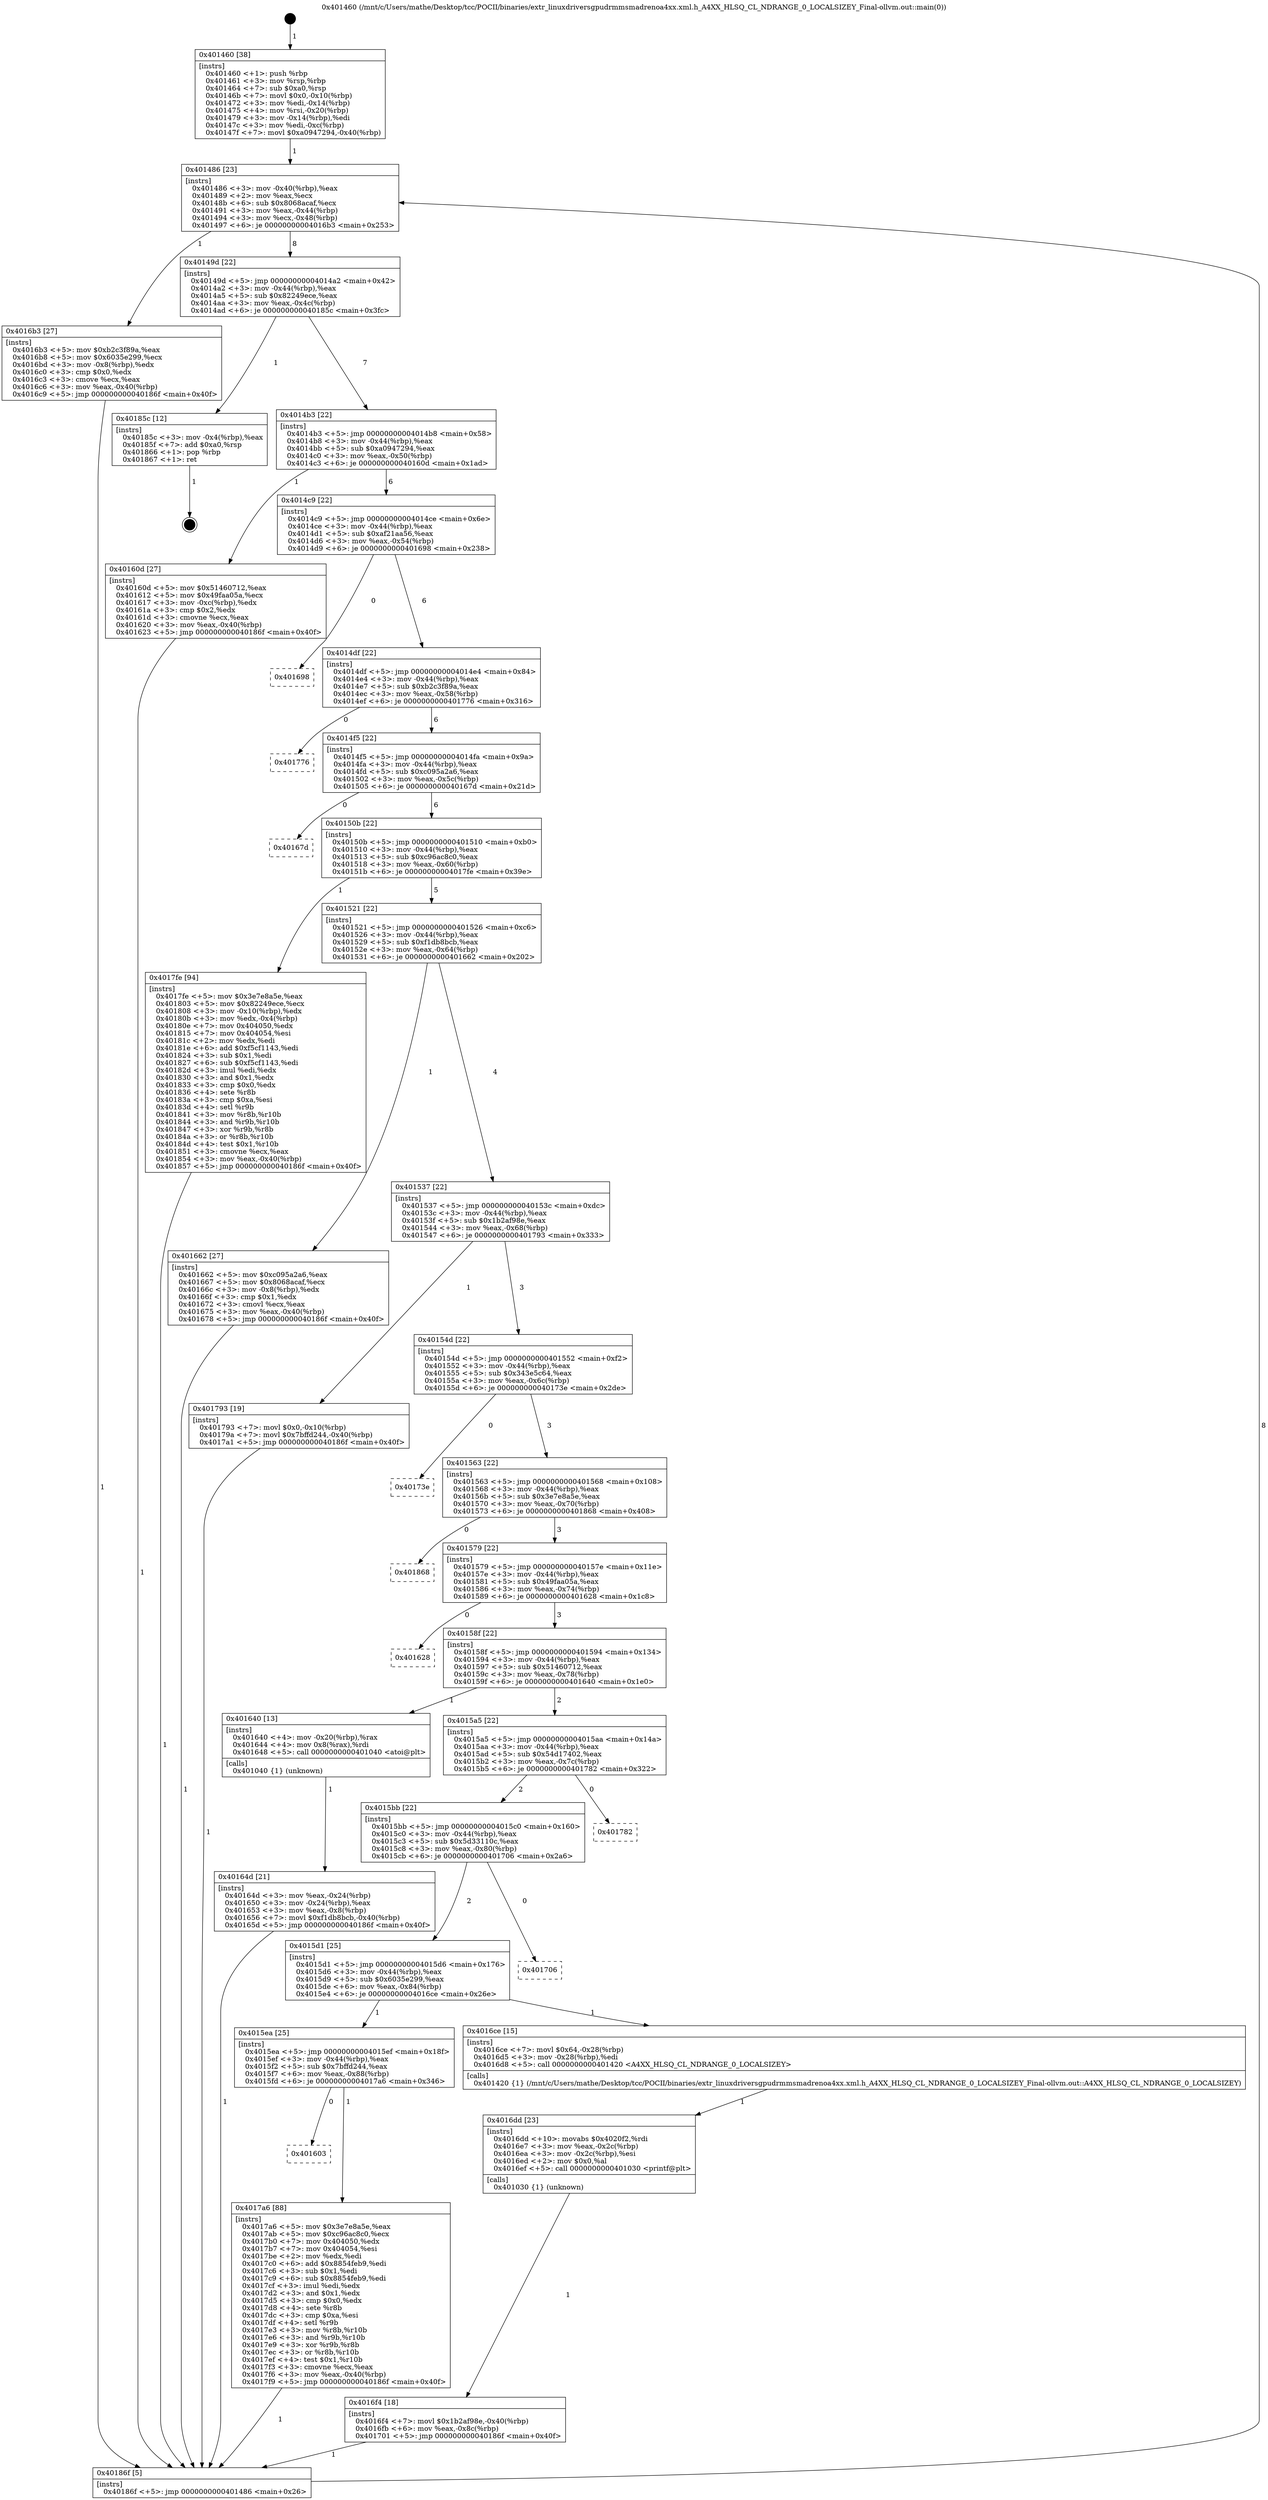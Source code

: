 digraph "0x401460" {
  label = "0x401460 (/mnt/c/Users/mathe/Desktop/tcc/POCII/binaries/extr_linuxdriversgpudrmmsmadrenoa4xx.xml.h_A4XX_HLSQ_CL_NDRANGE_0_LOCALSIZEY_Final-ollvm.out::main(0))"
  labelloc = "t"
  node[shape=record]

  Entry [label="",width=0.3,height=0.3,shape=circle,fillcolor=black,style=filled]
  "0x401486" [label="{
     0x401486 [23]\l
     | [instrs]\l
     &nbsp;&nbsp;0x401486 \<+3\>: mov -0x40(%rbp),%eax\l
     &nbsp;&nbsp;0x401489 \<+2\>: mov %eax,%ecx\l
     &nbsp;&nbsp;0x40148b \<+6\>: sub $0x8068acaf,%ecx\l
     &nbsp;&nbsp;0x401491 \<+3\>: mov %eax,-0x44(%rbp)\l
     &nbsp;&nbsp;0x401494 \<+3\>: mov %ecx,-0x48(%rbp)\l
     &nbsp;&nbsp;0x401497 \<+6\>: je 00000000004016b3 \<main+0x253\>\l
  }"]
  "0x4016b3" [label="{
     0x4016b3 [27]\l
     | [instrs]\l
     &nbsp;&nbsp;0x4016b3 \<+5\>: mov $0xb2c3f89a,%eax\l
     &nbsp;&nbsp;0x4016b8 \<+5\>: mov $0x6035e299,%ecx\l
     &nbsp;&nbsp;0x4016bd \<+3\>: mov -0x8(%rbp),%edx\l
     &nbsp;&nbsp;0x4016c0 \<+3\>: cmp $0x0,%edx\l
     &nbsp;&nbsp;0x4016c3 \<+3\>: cmove %ecx,%eax\l
     &nbsp;&nbsp;0x4016c6 \<+3\>: mov %eax,-0x40(%rbp)\l
     &nbsp;&nbsp;0x4016c9 \<+5\>: jmp 000000000040186f \<main+0x40f\>\l
  }"]
  "0x40149d" [label="{
     0x40149d [22]\l
     | [instrs]\l
     &nbsp;&nbsp;0x40149d \<+5\>: jmp 00000000004014a2 \<main+0x42\>\l
     &nbsp;&nbsp;0x4014a2 \<+3\>: mov -0x44(%rbp),%eax\l
     &nbsp;&nbsp;0x4014a5 \<+5\>: sub $0x82249ece,%eax\l
     &nbsp;&nbsp;0x4014aa \<+3\>: mov %eax,-0x4c(%rbp)\l
     &nbsp;&nbsp;0x4014ad \<+6\>: je 000000000040185c \<main+0x3fc\>\l
  }"]
  Exit [label="",width=0.3,height=0.3,shape=circle,fillcolor=black,style=filled,peripheries=2]
  "0x40185c" [label="{
     0x40185c [12]\l
     | [instrs]\l
     &nbsp;&nbsp;0x40185c \<+3\>: mov -0x4(%rbp),%eax\l
     &nbsp;&nbsp;0x40185f \<+7\>: add $0xa0,%rsp\l
     &nbsp;&nbsp;0x401866 \<+1\>: pop %rbp\l
     &nbsp;&nbsp;0x401867 \<+1\>: ret\l
  }"]
  "0x4014b3" [label="{
     0x4014b3 [22]\l
     | [instrs]\l
     &nbsp;&nbsp;0x4014b3 \<+5\>: jmp 00000000004014b8 \<main+0x58\>\l
     &nbsp;&nbsp;0x4014b8 \<+3\>: mov -0x44(%rbp),%eax\l
     &nbsp;&nbsp;0x4014bb \<+5\>: sub $0xa0947294,%eax\l
     &nbsp;&nbsp;0x4014c0 \<+3\>: mov %eax,-0x50(%rbp)\l
     &nbsp;&nbsp;0x4014c3 \<+6\>: je 000000000040160d \<main+0x1ad\>\l
  }"]
  "0x401603" [label="{
     0x401603\l
  }", style=dashed]
  "0x40160d" [label="{
     0x40160d [27]\l
     | [instrs]\l
     &nbsp;&nbsp;0x40160d \<+5\>: mov $0x51460712,%eax\l
     &nbsp;&nbsp;0x401612 \<+5\>: mov $0x49faa05a,%ecx\l
     &nbsp;&nbsp;0x401617 \<+3\>: mov -0xc(%rbp),%edx\l
     &nbsp;&nbsp;0x40161a \<+3\>: cmp $0x2,%edx\l
     &nbsp;&nbsp;0x40161d \<+3\>: cmovne %ecx,%eax\l
     &nbsp;&nbsp;0x401620 \<+3\>: mov %eax,-0x40(%rbp)\l
     &nbsp;&nbsp;0x401623 \<+5\>: jmp 000000000040186f \<main+0x40f\>\l
  }"]
  "0x4014c9" [label="{
     0x4014c9 [22]\l
     | [instrs]\l
     &nbsp;&nbsp;0x4014c9 \<+5\>: jmp 00000000004014ce \<main+0x6e\>\l
     &nbsp;&nbsp;0x4014ce \<+3\>: mov -0x44(%rbp),%eax\l
     &nbsp;&nbsp;0x4014d1 \<+5\>: sub $0xaf21aa56,%eax\l
     &nbsp;&nbsp;0x4014d6 \<+3\>: mov %eax,-0x54(%rbp)\l
     &nbsp;&nbsp;0x4014d9 \<+6\>: je 0000000000401698 \<main+0x238\>\l
  }"]
  "0x40186f" [label="{
     0x40186f [5]\l
     | [instrs]\l
     &nbsp;&nbsp;0x40186f \<+5\>: jmp 0000000000401486 \<main+0x26\>\l
  }"]
  "0x401460" [label="{
     0x401460 [38]\l
     | [instrs]\l
     &nbsp;&nbsp;0x401460 \<+1\>: push %rbp\l
     &nbsp;&nbsp;0x401461 \<+3\>: mov %rsp,%rbp\l
     &nbsp;&nbsp;0x401464 \<+7\>: sub $0xa0,%rsp\l
     &nbsp;&nbsp;0x40146b \<+7\>: movl $0x0,-0x10(%rbp)\l
     &nbsp;&nbsp;0x401472 \<+3\>: mov %edi,-0x14(%rbp)\l
     &nbsp;&nbsp;0x401475 \<+4\>: mov %rsi,-0x20(%rbp)\l
     &nbsp;&nbsp;0x401479 \<+3\>: mov -0x14(%rbp),%edi\l
     &nbsp;&nbsp;0x40147c \<+3\>: mov %edi,-0xc(%rbp)\l
     &nbsp;&nbsp;0x40147f \<+7\>: movl $0xa0947294,-0x40(%rbp)\l
  }"]
  "0x4017a6" [label="{
     0x4017a6 [88]\l
     | [instrs]\l
     &nbsp;&nbsp;0x4017a6 \<+5\>: mov $0x3e7e8a5e,%eax\l
     &nbsp;&nbsp;0x4017ab \<+5\>: mov $0xc96ac8c0,%ecx\l
     &nbsp;&nbsp;0x4017b0 \<+7\>: mov 0x404050,%edx\l
     &nbsp;&nbsp;0x4017b7 \<+7\>: mov 0x404054,%esi\l
     &nbsp;&nbsp;0x4017be \<+2\>: mov %edx,%edi\l
     &nbsp;&nbsp;0x4017c0 \<+6\>: add $0x8854feb9,%edi\l
     &nbsp;&nbsp;0x4017c6 \<+3\>: sub $0x1,%edi\l
     &nbsp;&nbsp;0x4017c9 \<+6\>: sub $0x8854feb9,%edi\l
     &nbsp;&nbsp;0x4017cf \<+3\>: imul %edi,%edx\l
     &nbsp;&nbsp;0x4017d2 \<+3\>: and $0x1,%edx\l
     &nbsp;&nbsp;0x4017d5 \<+3\>: cmp $0x0,%edx\l
     &nbsp;&nbsp;0x4017d8 \<+4\>: sete %r8b\l
     &nbsp;&nbsp;0x4017dc \<+3\>: cmp $0xa,%esi\l
     &nbsp;&nbsp;0x4017df \<+4\>: setl %r9b\l
     &nbsp;&nbsp;0x4017e3 \<+3\>: mov %r8b,%r10b\l
     &nbsp;&nbsp;0x4017e6 \<+3\>: and %r9b,%r10b\l
     &nbsp;&nbsp;0x4017e9 \<+3\>: xor %r9b,%r8b\l
     &nbsp;&nbsp;0x4017ec \<+3\>: or %r8b,%r10b\l
     &nbsp;&nbsp;0x4017ef \<+4\>: test $0x1,%r10b\l
     &nbsp;&nbsp;0x4017f3 \<+3\>: cmovne %ecx,%eax\l
     &nbsp;&nbsp;0x4017f6 \<+3\>: mov %eax,-0x40(%rbp)\l
     &nbsp;&nbsp;0x4017f9 \<+5\>: jmp 000000000040186f \<main+0x40f\>\l
  }"]
  "0x401698" [label="{
     0x401698\l
  }", style=dashed]
  "0x4014df" [label="{
     0x4014df [22]\l
     | [instrs]\l
     &nbsp;&nbsp;0x4014df \<+5\>: jmp 00000000004014e4 \<main+0x84\>\l
     &nbsp;&nbsp;0x4014e4 \<+3\>: mov -0x44(%rbp),%eax\l
     &nbsp;&nbsp;0x4014e7 \<+5\>: sub $0xb2c3f89a,%eax\l
     &nbsp;&nbsp;0x4014ec \<+3\>: mov %eax,-0x58(%rbp)\l
     &nbsp;&nbsp;0x4014ef \<+6\>: je 0000000000401776 \<main+0x316\>\l
  }"]
  "0x4016f4" [label="{
     0x4016f4 [18]\l
     | [instrs]\l
     &nbsp;&nbsp;0x4016f4 \<+7\>: movl $0x1b2af98e,-0x40(%rbp)\l
     &nbsp;&nbsp;0x4016fb \<+6\>: mov %eax,-0x8c(%rbp)\l
     &nbsp;&nbsp;0x401701 \<+5\>: jmp 000000000040186f \<main+0x40f\>\l
  }"]
  "0x401776" [label="{
     0x401776\l
  }", style=dashed]
  "0x4014f5" [label="{
     0x4014f5 [22]\l
     | [instrs]\l
     &nbsp;&nbsp;0x4014f5 \<+5\>: jmp 00000000004014fa \<main+0x9a\>\l
     &nbsp;&nbsp;0x4014fa \<+3\>: mov -0x44(%rbp),%eax\l
     &nbsp;&nbsp;0x4014fd \<+5\>: sub $0xc095a2a6,%eax\l
     &nbsp;&nbsp;0x401502 \<+3\>: mov %eax,-0x5c(%rbp)\l
     &nbsp;&nbsp;0x401505 \<+6\>: je 000000000040167d \<main+0x21d\>\l
  }"]
  "0x4016dd" [label="{
     0x4016dd [23]\l
     | [instrs]\l
     &nbsp;&nbsp;0x4016dd \<+10\>: movabs $0x4020f2,%rdi\l
     &nbsp;&nbsp;0x4016e7 \<+3\>: mov %eax,-0x2c(%rbp)\l
     &nbsp;&nbsp;0x4016ea \<+3\>: mov -0x2c(%rbp),%esi\l
     &nbsp;&nbsp;0x4016ed \<+2\>: mov $0x0,%al\l
     &nbsp;&nbsp;0x4016ef \<+5\>: call 0000000000401030 \<printf@plt\>\l
     | [calls]\l
     &nbsp;&nbsp;0x401030 \{1\} (unknown)\l
  }"]
  "0x40167d" [label="{
     0x40167d\l
  }", style=dashed]
  "0x40150b" [label="{
     0x40150b [22]\l
     | [instrs]\l
     &nbsp;&nbsp;0x40150b \<+5\>: jmp 0000000000401510 \<main+0xb0\>\l
     &nbsp;&nbsp;0x401510 \<+3\>: mov -0x44(%rbp),%eax\l
     &nbsp;&nbsp;0x401513 \<+5\>: sub $0xc96ac8c0,%eax\l
     &nbsp;&nbsp;0x401518 \<+3\>: mov %eax,-0x60(%rbp)\l
     &nbsp;&nbsp;0x40151b \<+6\>: je 00000000004017fe \<main+0x39e\>\l
  }"]
  "0x4015ea" [label="{
     0x4015ea [25]\l
     | [instrs]\l
     &nbsp;&nbsp;0x4015ea \<+5\>: jmp 00000000004015ef \<main+0x18f\>\l
     &nbsp;&nbsp;0x4015ef \<+3\>: mov -0x44(%rbp),%eax\l
     &nbsp;&nbsp;0x4015f2 \<+5\>: sub $0x7bffd244,%eax\l
     &nbsp;&nbsp;0x4015f7 \<+6\>: mov %eax,-0x88(%rbp)\l
     &nbsp;&nbsp;0x4015fd \<+6\>: je 00000000004017a6 \<main+0x346\>\l
  }"]
  "0x4017fe" [label="{
     0x4017fe [94]\l
     | [instrs]\l
     &nbsp;&nbsp;0x4017fe \<+5\>: mov $0x3e7e8a5e,%eax\l
     &nbsp;&nbsp;0x401803 \<+5\>: mov $0x82249ece,%ecx\l
     &nbsp;&nbsp;0x401808 \<+3\>: mov -0x10(%rbp),%edx\l
     &nbsp;&nbsp;0x40180b \<+3\>: mov %edx,-0x4(%rbp)\l
     &nbsp;&nbsp;0x40180e \<+7\>: mov 0x404050,%edx\l
     &nbsp;&nbsp;0x401815 \<+7\>: mov 0x404054,%esi\l
     &nbsp;&nbsp;0x40181c \<+2\>: mov %edx,%edi\l
     &nbsp;&nbsp;0x40181e \<+6\>: add $0xf5cf1143,%edi\l
     &nbsp;&nbsp;0x401824 \<+3\>: sub $0x1,%edi\l
     &nbsp;&nbsp;0x401827 \<+6\>: sub $0xf5cf1143,%edi\l
     &nbsp;&nbsp;0x40182d \<+3\>: imul %edi,%edx\l
     &nbsp;&nbsp;0x401830 \<+3\>: and $0x1,%edx\l
     &nbsp;&nbsp;0x401833 \<+3\>: cmp $0x0,%edx\l
     &nbsp;&nbsp;0x401836 \<+4\>: sete %r8b\l
     &nbsp;&nbsp;0x40183a \<+3\>: cmp $0xa,%esi\l
     &nbsp;&nbsp;0x40183d \<+4\>: setl %r9b\l
     &nbsp;&nbsp;0x401841 \<+3\>: mov %r8b,%r10b\l
     &nbsp;&nbsp;0x401844 \<+3\>: and %r9b,%r10b\l
     &nbsp;&nbsp;0x401847 \<+3\>: xor %r9b,%r8b\l
     &nbsp;&nbsp;0x40184a \<+3\>: or %r8b,%r10b\l
     &nbsp;&nbsp;0x40184d \<+4\>: test $0x1,%r10b\l
     &nbsp;&nbsp;0x401851 \<+3\>: cmovne %ecx,%eax\l
     &nbsp;&nbsp;0x401854 \<+3\>: mov %eax,-0x40(%rbp)\l
     &nbsp;&nbsp;0x401857 \<+5\>: jmp 000000000040186f \<main+0x40f\>\l
  }"]
  "0x401521" [label="{
     0x401521 [22]\l
     | [instrs]\l
     &nbsp;&nbsp;0x401521 \<+5\>: jmp 0000000000401526 \<main+0xc6\>\l
     &nbsp;&nbsp;0x401526 \<+3\>: mov -0x44(%rbp),%eax\l
     &nbsp;&nbsp;0x401529 \<+5\>: sub $0xf1db8bcb,%eax\l
     &nbsp;&nbsp;0x40152e \<+3\>: mov %eax,-0x64(%rbp)\l
     &nbsp;&nbsp;0x401531 \<+6\>: je 0000000000401662 \<main+0x202\>\l
  }"]
  "0x4016ce" [label="{
     0x4016ce [15]\l
     | [instrs]\l
     &nbsp;&nbsp;0x4016ce \<+7\>: movl $0x64,-0x28(%rbp)\l
     &nbsp;&nbsp;0x4016d5 \<+3\>: mov -0x28(%rbp),%edi\l
     &nbsp;&nbsp;0x4016d8 \<+5\>: call 0000000000401420 \<A4XX_HLSQ_CL_NDRANGE_0_LOCALSIZEY\>\l
     | [calls]\l
     &nbsp;&nbsp;0x401420 \{1\} (/mnt/c/Users/mathe/Desktop/tcc/POCII/binaries/extr_linuxdriversgpudrmmsmadrenoa4xx.xml.h_A4XX_HLSQ_CL_NDRANGE_0_LOCALSIZEY_Final-ollvm.out::A4XX_HLSQ_CL_NDRANGE_0_LOCALSIZEY)\l
  }"]
  "0x401662" [label="{
     0x401662 [27]\l
     | [instrs]\l
     &nbsp;&nbsp;0x401662 \<+5\>: mov $0xc095a2a6,%eax\l
     &nbsp;&nbsp;0x401667 \<+5\>: mov $0x8068acaf,%ecx\l
     &nbsp;&nbsp;0x40166c \<+3\>: mov -0x8(%rbp),%edx\l
     &nbsp;&nbsp;0x40166f \<+3\>: cmp $0x1,%edx\l
     &nbsp;&nbsp;0x401672 \<+3\>: cmovl %ecx,%eax\l
     &nbsp;&nbsp;0x401675 \<+3\>: mov %eax,-0x40(%rbp)\l
     &nbsp;&nbsp;0x401678 \<+5\>: jmp 000000000040186f \<main+0x40f\>\l
  }"]
  "0x401537" [label="{
     0x401537 [22]\l
     | [instrs]\l
     &nbsp;&nbsp;0x401537 \<+5\>: jmp 000000000040153c \<main+0xdc\>\l
     &nbsp;&nbsp;0x40153c \<+3\>: mov -0x44(%rbp),%eax\l
     &nbsp;&nbsp;0x40153f \<+5\>: sub $0x1b2af98e,%eax\l
     &nbsp;&nbsp;0x401544 \<+3\>: mov %eax,-0x68(%rbp)\l
     &nbsp;&nbsp;0x401547 \<+6\>: je 0000000000401793 \<main+0x333\>\l
  }"]
  "0x4015d1" [label="{
     0x4015d1 [25]\l
     | [instrs]\l
     &nbsp;&nbsp;0x4015d1 \<+5\>: jmp 00000000004015d6 \<main+0x176\>\l
     &nbsp;&nbsp;0x4015d6 \<+3\>: mov -0x44(%rbp),%eax\l
     &nbsp;&nbsp;0x4015d9 \<+5\>: sub $0x6035e299,%eax\l
     &nbsp;&nbsp;0x4015de \<+6\>: mov %eax,-0x84(%rbp)\l
     &nbsp;&nbsp;0x4015e4 \<+6\>: je 00000000004016ce \<main+0x26e\>\l
  }"]
  "0x401793" [label="{
     0x401793 [19]\l
     | [instrs]\l
     &nbsp;&nbsp;0x401793 \<+7\>: movl $0x0,-0x10(%rbp)\l
     &nbsp;&nbsp;0x40179a \<+7\>: movl $0x7bffd244,-0x40(%rbp)\l
     &nbsp;&nbsp;0x4017a1 \<+5\>: jmp 000000000040186f \<main+0x40f\>\l
  }"]
  "0x40154d" [label="{
     0x40154d [22]\l
     | [instrs]\l
     &nbsp;&nbsp;0x40154d \<+5\>: jmp 0000000000401552 \<main+0xf2\>\l
     &nbsp;&nbsp;0x401552 \<+3\>: mov -0x44(%rbp),%eax\l
     &nbsp;&nbsp;0x401555 \<+5\>: sub $0x343e5c64,%eax\l
     &nbsp;&nbsp;0x40155a \<+3\>: mov %eax,-0x6c(%rbp)\l
     &nbsp;&nbsp;0x40155d \<+6\>: je 000000000040173e \<main+0x2de\>\l
  }"]
  "0x401706" [label="{
     0x401706\l
  }", style=dashed]
  "0x40173e" [label="{
     0x40173e\l
  }", style=dashed]
  "0x401563" [label="{
     0x401563 [22]\l
     | [instrs]\l
     &nbsp;&nbsp;0x401563 \<+5\>: jmp 0000000000401568 \<main+0x108\>\l
     &nbsp;&nbsp;0x401568 \<+3\>: mov -0x44(%rbp),%eax\l
     &nbsp;&nbsp;0x40156b \<+5\>: sub $0x3e7e8a5e,%eax\l
     &nbsp;&nbsp;0x401570 \<+3\>: mov %eax,-0x70(%rbp)\l
     &nbsp;&nbsp;0x401573 \<+6\>: je 0000000000401868 \<main+0x408\>\l
  }"]
  "0x4015bb" [label="{
     0x4015bb [22]\l
     | [instrs]\l
     &nbsp;&nbsp;0x4015bb \<+5\>: jmp 00000000004015c0 \<main+0x160\>\l
     &nbsp;&nbsp;0x4015c0 \<+3\>: mov -0x44(%rbp),%eax\l
     &nbsp;&nbsp;0x4015c3 \<+5\>: sub $0x5d33110c,%eax\l
     &nbsp;&nbsp;0x4015c8 \<+3\>: mov %eax,-0x80(%rbp)\l
     &nbsp;&nbsp;0x4015cb \<+6\>: je 0000000000401706 \<main+0x2a6\>\l
  }"]
  "0x401868" [label="{
     0x401868\l
  }", style=dashed]
  "0x401579" [label="{
     0x401579 [22]\l
     | [instrs]\l
     &nbsp;&nbsp;0x401579 \<+5\>: jmp 000000000040157e \<main+0x11e\>\l
     &nbsp;&nbsp;0x40157e \<+3\>: mov -0x44(%rbp),%eax\l
     &nbsp;&nbsp;0x401581 \<+5\>: sub $0x49faa05a,%eax\l
     &nbsp;&nbsp;0x401586 \<+3\>: mov %eax,-0x74(%rbp)\l
     &nbsp;&nbsp;0x401589 \<+6\>: je 0000000000401628 \<main+0x1c8\>\l
  }"]
  "0x401782" [label="{
     0x401782\l
  }", style=dashed]
  "0x401628" [label="{
     0x401628\l
  }", style=dashed]
  "0x40158f" [label="{
     0x40158f [22]\l
     | [instrs]\l
     &nbsp;&nbsp;0x40158f \<+5\>: jmp 0000000000401594 \<main+0x134\>\l
     &nbsp;&nbsp;0x401594 \<+3\>: mov -0x44(%rbp),%eax\l
     &nbsp;&nbsp;0x401597 \<+5\>: sub $0x51460712,%eax\l
     &nbsp;&nbsp;0x40159c \<+3\>: mov %eax,-0x78(%rbp)\l
     &nbsp;&nbsp;0x40159f \<+6\>: je 0000000000401640 \<main+0x1e0\>\l
  }"]
  "0x40164d" [label="{
     0x40164d [21]\l
     | [instrs]\l
     &nbsp;&nbsp;0x40164d \<+3\>: mov %eax,-0x24(%rbp)\l
     &nbsp;&nbsp;0x401650 \<+3\>: mov -0x24(%rbp),%eax\l
     &nbsp;&nbsp;0x401653 \<+3\>: mov %eax,-0x8(%rbp)\l
     &nbsp;&nbsp;0x401656 \<+7\>: movl $0xf1db8bcb,-0x40(%rbp)\l
     &nbsp;&nbsp;0x40165d \<+5\>: jmp 000000000040186f \<main+0x40f\>\l
  }"]
  "0x401640" [label="{
     0x401640 [13]\l
     | [instrs]\l
     &nbsp;&nbsp;0x401640 \<+4\>: mov -0x20(%rbp),%rax\l
     &nbsp;&nbsp;0x401644 \<+4\>: mov 0x8(%rax),%rdi\l
     &nbsp;&nbsp;0x401648 \<+5\>: call 0000000000401040 \<atoi@plt\>\l
     | [calls]\l
     &nbsp;&nbsp;0x401040 \{1\} (unknown)\l
  }"]
  "0x4015a5" [label="{
     0x4015a5 [22]\l
     | [instrs]\l
     &nbsp;&nbsp;0x4015a5 \<+5\>: jmp 00000000004015aa \<main+0x14a\>\l
     &nbsp;&nbsp;0x4015aa \<+3\>: mov -0x44(%rbp),%eax\l
     &nbsp;&nbsp;0x4015ad \<+5\>: sub $0x54d17402,%eax\l
     &nbsp;&nbsp;0x4015b2 \<+3\>: mov %eax,-0x7c(%rbp)\l
     &nbsp;&nbsp;0x4015b5 \<+6\>: je 0000000000401782 \<main+0x322\>\l
  }"]
  Entry -> "0x401460" [label=" 1"]
  "0x401486" -> "0x4016b3" [label=" 1"]
  "0x401486" -> "0x40149d" [label=" 8"]
  "0x40185c" -> Exit [label=" 1"]
  "0x40149d" -> "0x40185c" [label=" 1"]
  "0x40149d" -> "0x4014b3" [label=" 7"]
  "0x4017fe" -> "0x40186f" [label=" 1"]
  "0x4014b3" -> "0x40160d" [label=" 1"]
  "0x4014b3" -> "0x4014c9" [label=" 6"]
  "0x40160d" -> "0x40186f" [label=" 1"]
  "0x401460" -> "0x401486" [label=" 1"]
  "0x40186f" -> "0x401486" [label=" 8"]
  "0x4017a6" -> "0x40186f" [label=" 1"]
  "0x4014c9" -> "0x401698" [label=" 0"]
  "0x4014c9" -> "0x4014df" [label=" 6"]
  "0x4015ea" -> "0x401603" [label=" 0"]
  "0x4014df" -> "0x401776" [label=" 0"]
  "0x4014df" -> "0x4014f5" [label=" 6"]
  "0x4015ea" -> "0x4017a6" [label=" 1"]
  "0x4014f5" -> "0x40167d" [label=" 0"]
  "0x4014f5" -> "0x40150b" [label=" 6"]
  "0x401793" -> "0x40186f" [label=" 1"]
  "0x40150b" -> "0x4017fe" [label=" 1"]
  "0x40150b" -> "0x401521" [label=" 5"]
  "0x4016f4" -> "0x40186f" [label=" 1"]
  "0x401521" -> "0x401662" [label=" 1"]
  "0x401521" -> "0x401537" [label=" 4"]
  "0x4016dd" -> "0x4016f4" [label=" 1"]
  "0x401537" -> "0x401793" [label=" 1"]
  "0x401537" -> "0x40154d" [label=" 3"]
  "0x4015d1" -> "0x4015ea" [label=" 1"]
  "0x40154d" -> "0x40173e" [label=" 0"]
  "0x40154d" -> "0x401563" [label=" 3"]
  "0x4015d1" -> "0x4016ce" [label=" 1"]
  "0x401563" -> "0x401868" [label=" 0"]
  "0x401563" -> "0x401579" [label=" 3"]
  "0x4015bb" -> "0x4015d1" [label=" 2"]
  "0x401579" -> "0x401628" [label=" 0"]
  "0x401579" -> "0x40158f" [label=" 3"]
  "0x4015bb" -> "0x401706" [label=" 0"]
  "0x40158f" -> "0x401640" [label=" 1"]
  "0x40158f" -> "0x4015a5" [label=" 2"]
  "0x401640" -> "0x40164d" [label=" 1"]
  "0x40164d" -> "0x40186f" [label=" 1"]
  "0x401662" -> "0x40186f" [label=" 1"]
  "0x4016b3" -> "0x40186f" [label=" 1"]
  "0x4016ce" -> "0x4016dd" [label=" 1"]
  "0x4015a5" -> "0x401782" [label=" 0"]
  "0x4015a5" -> "0x4015bb" [label=" 2"]
}
